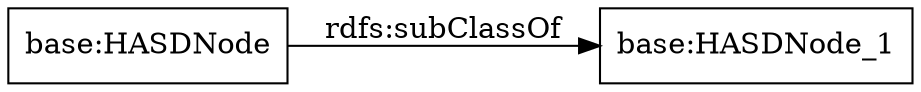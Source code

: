 digraph ar2dtool_diagram { 
rankdir=LR;
size="1000"
node [shape = rectangle, color="black"]; "base:HASDNode_1" "base:HASDNode" ; /*classes style*/
	"base:HASDNode" -> "base:HASDNode_1" [ label = "rdfs:subClassOf" ];

}
